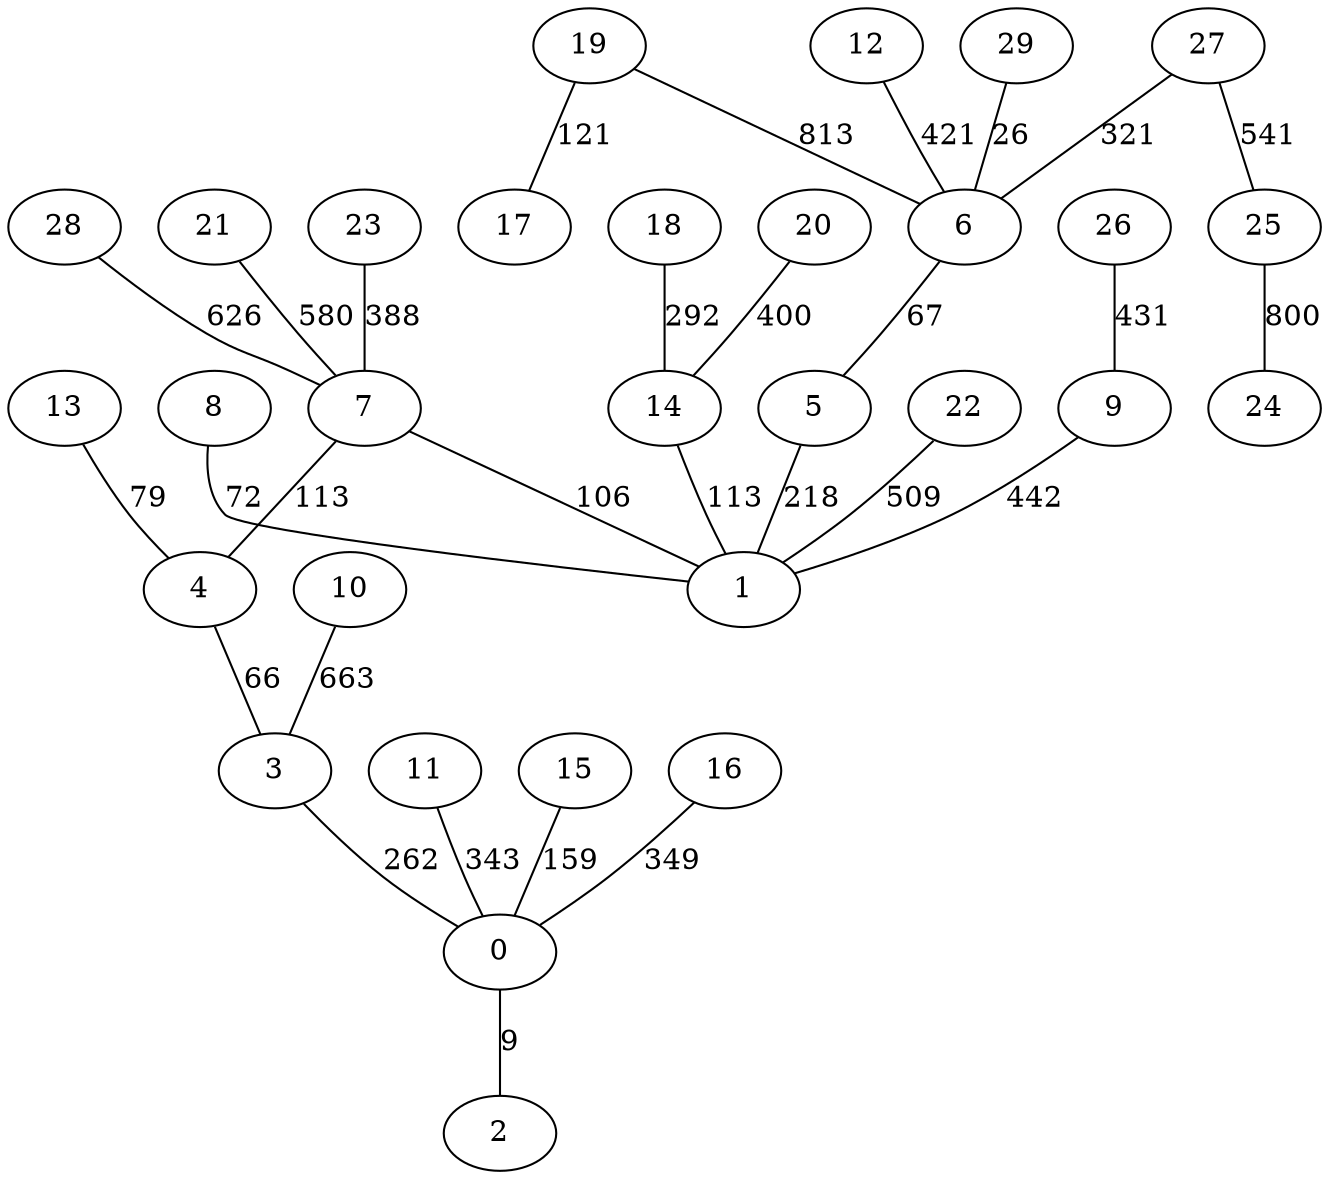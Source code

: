 strict graph G {
0;
1;
2;
3;
4;
5;
6;
7;
8;
9;
10;
11;
12;
13;
14;
15;
16;
17;
18;
19;
20;
21;
22;
23;
24;
25;
26;
27;
28;
29;
27 -- 6  [label=321];
12 -- 6  [label=421];
6 -- 5  [label=67];
28 -- 7  [label=626];
8 -- 1  [label=72];
7 -- 4  [label=113];
21 -- 7  [label=580];
26 -- 9  [label=431];
3 -- 0  [label=262];
18 -- 14  [label=292];
23 -- 7  [label=388];
16 -- 0  [label=349];
15 -- 0  [label=159];
14 -- 1  [label=113];
13 -- 4  [label=79];
19 -- 17  [label=121];
5 -- 1  [label=218];
25 -- 24  [label=800];
4 -- 3  [label=66];
10 -- 3  [label=663];
19 -- 6  [label=813];
0 -- 2  [label=9];
11 -- 0  [label=343];
7 -- 1  [label=106];
29 -- 6  [label=26];
27 -- 25  [label=541];
22 -- 1  [label=509];
9 -- 1  [label=442];
20 -- 14  [label=400];
}
